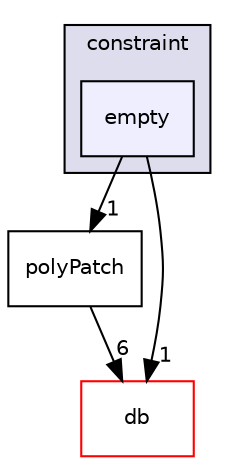digraph "src/OpenFOAM/meshes/polyMesh/polyPatches/constraint/empty" {
  bgcolor=transparent;
  compound=true
  node [ fontsize="10", fontname="Helvetica"];
  edge [ labelfontsize="10", labelfontname="Helvetica"];
  subgraph clusterdir_09b4360db181b1c37726382a34e0210b {
    graph [ bgcolor="#ddddee", pencolor="black", label="constraint" fontname="Helvetica", fontsize="10", URL="dir_09b4360db181b1c37726382a34e0210b.html"]
  dir_7890ffd8f4f3229d192ac3c4734f0943 [shape=box, label="empty", style="filled", fillcolor="#eeeeff", pencolor="black", URL="dir_7890ffd8f4f3229d192ac3c4734f0943.html"];
  }
  dir_e00799da7fb4d299a4bc01389c26736d [shape=box label="polyPatch" URL="dir_e00799da7fb4d299a4bc01389c26736d.html"];
  dir_63c634f7a7cfd679ac26c67fb30fc32f [shape=box label="db" color="red" URL="dir_63c634f7a7cfd679ac26c67fb30fc32f.html"];
  dir_e00799da7fb4d299a4bc01389c26736d->dir_63c634f7a7cfd679ac26c67fb30fc32f [headlabel="6", labeldistance=1.5 headhref="dir_002299_001952.html"];
  dir_7890ffd8f4f3229d192ac3c4734f0943->dir_e00799da7fb4d299a4bc01389c26736d [headlabel="1", labeldistance=1.5 headhref="dir_002289_002299.html"];
  dir_7890ffd8f4f3229d192ac3c4734f0943->dir_63c634f7a7cfd679ac26c67fb30fc32f [headlabel="1", labeldistance=1.5 headhref="dir_002289_001952.html"];
}
